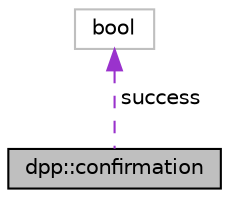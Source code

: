digraph "dpp::confirmation"
{
 // INTERACTIVE_SVG=YES
 // LATEX_PDF_SIZE
  bgcolor="transparent";
  edge [fontname="Helvetica",fontsize="10",labelfontname="Helvetica",labelfontsize="10"];
  node [fontname="Helvetica",fontsize="10",shape=record];
  Node1 [label="dpp::confirmation",height=0.2,width=0.4,color="black", fillcolor="grey75", style="filled", fontcolor="black",tooltip="Confirmation object represents any true or false simple REST request."];
  Node2 -> Node1 [dir="back",color="darkorchid3",fontsize="10",style="dashed",label=" success" ,fontname="Helvetica"];
  Node2 [label="bool",height=0.2,width=0.4,color="grey75",tooltip=" "];
}
